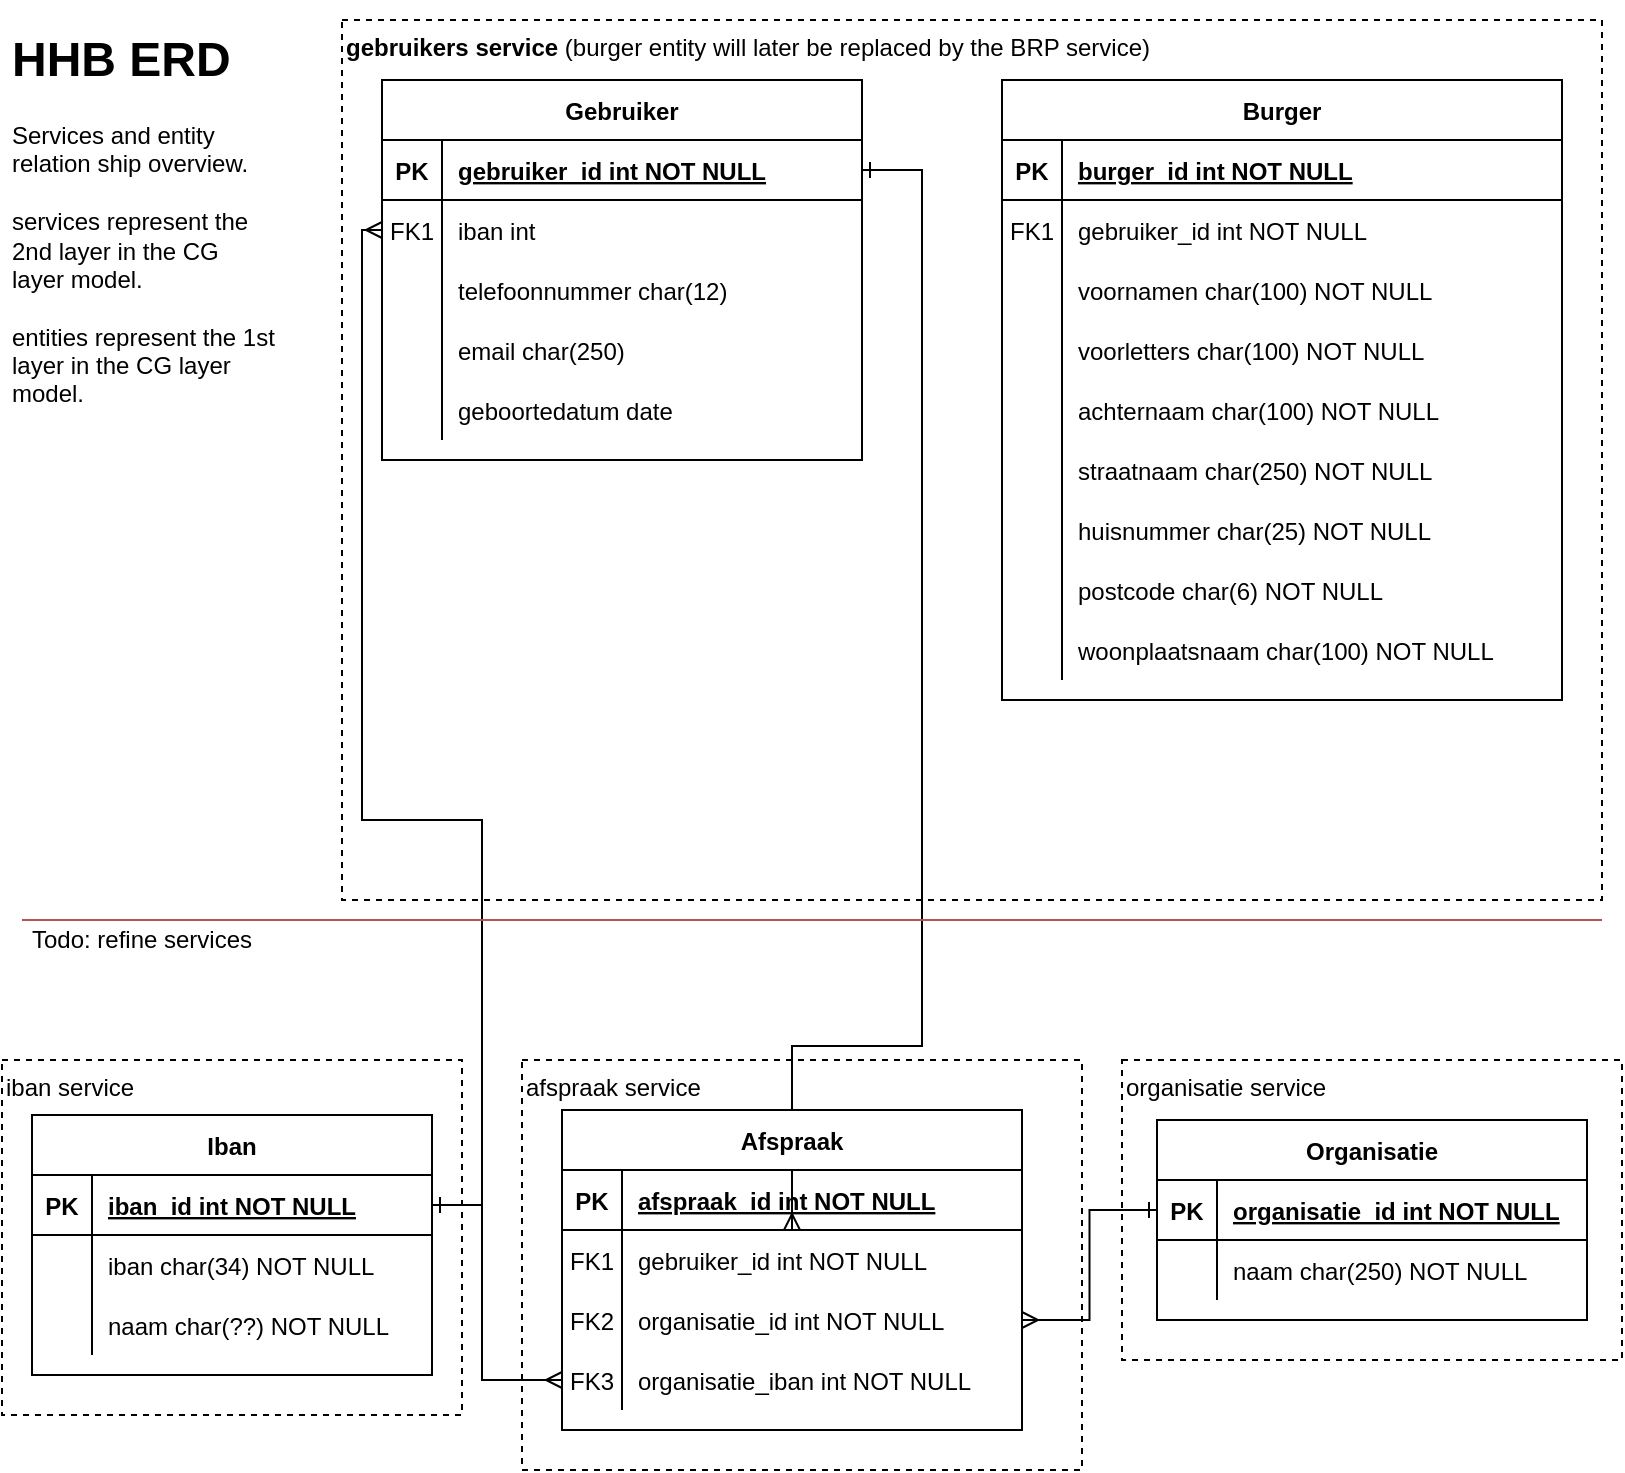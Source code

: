 <mxfile version="13.6.5">
    <diagram id="R2lEEEUBdFMjLlhIrx00" name="Page-1">
        <mxGraphModel dx="1918" dy="1572" grid="1" gridSize="10" guides="1" tooltips="1" connect="1" arrows="1" fold="1" page="1" pageScale="1" pageWidth="850" pageHeight="1100" math="0" shadow="0" extFonts="Permanent Marker^https://fonts.googleapis.com/css?family=Permanent+Marker">
            <root>
                <mxCell id="0"/>
                <mxCell id="1" parent="0"/>
                <mxCell id="XqIFykhKaimXrxazFcBB-3" value="afspraak&amp;nbsp;service" style="rounded=0;whiteSpace=wrap;html=1;align=left;fillColor=none;verticalAlign=top;dashed=1;" parent="1" vertex="1">
                    <mxGeometry x="-580" y="-560" width="280" height="205" as="geometry"/>
                </mxCell>
                <mxCell id="XqIFykhKaimXrxazFcBB-2" value="organisatie&amp;nbsp;service" style="rounded=0;whiteSpace=wrap;html=1;align=left;fillColor=none;verticalAlign=top;dashed=1;" parent="1" vertex="1">
                    <mxGeometry x="-280" y="-560" width="250" height="150" as="geometry"/>
                </mxCell>
                <mxCell id="XqIFykhKaimXrxazFcBB-1" value="&lt;b&gt;gebruikers&amp;nbsp;service &lt;/b&gt;(burger entity will later be replaced by the BRP service)" style="rounded=0;whiteSpace=wrap;html=1;align=left;fillColor=none;verticalAlign=top;dashed=1;" parent="1" vertex="1">
                    <mxGeometry x="-670" y="-1080" width="630" height="440" as="geometry"/>
                </mxCell>
                <mxCell id="RH9Z0IbQgSgg3mMqHIIC-17" style="edgeStyle=orthogonalEdgeStyle;rounded=0;orthogonalLoop=1;jettySize=auto;html=1;endArrow=ERone;endFill=0;startArrow=ERmany;startFill=0;exitX=0;exitY=0.5;exitDx=0;exitDy=0;entryX=1;entryY=0.5;entryDx=0;entryDy=0;" parent="1" source="RH9Z0IbQgSgg3mMqHIIC-14" target="RH9Z0IbQgSgg3mMqHIIC-2" edge="1">
                    <mxGeometry relative="1" as="geometry">
                        <Array as="points">
                            <mxPoint x="-660" y="-975"/>
                            <mxPoint x="-660" y="-680"/>
                            <mxPoint x="-600" y="-680"/>
                            <mxPoint x="-600" y="-487"/>
                        </Array>
                    </mxGeometry>
                </mxCell>
                <mxCell id="RH9Z0IbQgSgg3mMqHIIC-71" style="edgeStyle=orthogonalEdgeStyle;rounded=0;orthogonalLoop=1;jettySize=auto;html=1;startArrow=ERmany;startFill=0;endArrow=ERone;endFill=0;" parent="1" source="RH9Z0IbQgSgg3mMqHIIC-52" target="RH9Z0IbQgSgg3mMqHIIC-59" edge="1">
                    <mxGeometry relative="1" as="geometry"/>
                </mxCell>
                <mxCell id="RH9Z0IbQgSgg3mMqHIIC-72" style="edgeStyle=orthogonalEdgeStyle;rounded=0;orthogonalLoop=1;jettySize=auto;html=1;startArrow=ERmany;startFill=0;endArrow=ERone;endFill=0;entryX=1;entryY=0.5;entryDx=0;entryDy=0;exitX=0;exitY=0.5;exitDx=0;exitDy=0;" parent="1" source="RH9Z0IbQgSgg3mMqHIIC-55" target="RH9Z0IbQgSgg3mMqHIIC-2" edge="1">
                    <mxGeometry relative="1" as="geometry">
                        <Array as="points">
                            <mxPoint x="-600" y="-399.5"/>
                            <mxPoint x="-600" y="-487.5"/>
                        </Array>
                    </mxGeometry>
                </mxCell>
                <mxCell id="RH9Z0IbQgSgg3mMqHIIC-74" style="edgeStyle=orthogonalEdgeStyle;rounded=0;orthogonalLoop=1;jettySize=auto;html=1;startArrow=ERone;startFill=0;endArrow=ERmany;endFill=0;" parent="1" source="C-vyLk0tnHw3VtMMgP7b-24" target="RH9Z0IbQgSgg3mMqHIIC-49" edge="1">
                    <mxGeometry relative="1" as="geometry">
                        <Array as="points">
                            <mxPoint x="-380" y="-1005"/>
                            <mxPoint x="-380" y="-567"/>
                            <mxPoint x="-445" y="-567"/>
                        </Array>
                    </mxGeometry>
                </mxCell>
                <mxCell id="XqIFykhKaimXrxazFcBB-4" value="iban service" style="rounded=0;whiteSpace=wrap;html=1;align=left;fillColor=none;verticalAlign=top;dashed=1;" parent="1" vertex="1">
                    <mxGeometry x="-840" y="-560" width="230" height="177.5" as="geometry"/>
                </mxCell>
                <mxCell id="XqIFykhKaimXrxazFcBB-6" value="&lt;h1&gt;HHB ERD&lt;/h1&gt;&lt;div&gt;Services and entity relation ship overview.&lt;/div&gt;&lt;div&gt;&lt;br&gt;&lt;/div&gt;&lt;div&gt;services represent the 2nd layer in the CG layer model.&lt;/div&gt;&lt;div&gt;&lt;br&gt;&lt;/div&gt;&lt;div&gt;entities represent the 1st layer in the CG layer model.&lt;/div&gt;&lt;p&gt;&lt;br&gt;&lt;/p&gt;" style="text;html=1;strokeColor=none;fillColor=none;spacing=5;spacingTop=-20;whiteSpace=wrap;overflow=hidden;rounded=0;dashed=1;" parent="1" vertex="1">
                    <mxGeometry x="-840" y="-1080" width="140" height="210" as="geometry"/>
                </mxCell>
                <mxCell id="C-vyLk0tnHw3VtMMgP7b-2" value="Burger" style="shape=table;startSize=30;container=1;collapsible=1;childLayout=tableLayout;fixedRows=1;rowLines=0;fontStyle=1;align=center;resizeLast=1;" parent="1" vertex="1">
                    <mxGeometry x="-340" y="-1050" width="280" height="310" as="geometry"/>
                </mxCell>
                <mxCell id="C-vyLk0tnHw3VtMMgP7b-3" value="" style="shape=partialRectangle;collapsible=0;dropTarget=0;pointerEvents=0;fillColor=none;points=[[0,0.5],[1,0.5]];portConstraint=eastwest;top=0;left=0;right=0;bottom=1;" parent="C-vyLk0tnHw3VtMMgP7b-2" vertex="1">
                    <mxGeometry y="30" width="280" height="30" as="geometry"/>
                </mxCell>
                <mxCell id="C-vyLk0tnHw3VtMMgP7b-4" value="PK" style="shape=partialRectangle;overflow=hidden;connectable=0;fillColor=none;top=0;left=0;bottom=0;right=0;fontStyle=1;" parent="C-vyLk0tnHw3VtMMgP7b-3" vertex="1">
                    <mxGeometry width="30" height="30" as="geometry"/>
                </mxCell>
                <mxCell id="C-vyLk0tnHw3VtMMgP7b-5" value="burger_id int NOT NULL" style="shape=partialRectangle;overflow=hidden;connectable=0;fillColor=none;top=0;left=0;bottom=0;right=0;align=left;spacingLeft=6;fontStyle=5;" parent="C-vyLk0tnHw3VtMMgP7b-3" vertex="1">
                    <mxGeometry x="30" width="250" height="30" as="geometry"/>
                </mxCell>
                <mxCell id="7" style="shape=partialRectangle;collapsible=0;dropTarget=0;pointerEvents=0;fillColor=none;points=[[0,0.5],[1,0.5]];portConstraint=eastwest;top=0;left=0;right=0;bottom=0;" parent="C-vyLk0tnHw3VtMMgP7b-2" vertex="1">
                    <mxGeometry y="60" width="280" height="30" as="geometry"/>
                </mxCell>
                <mxCell id="8" value="FK1" style="shape=partialRectangle;overflow=hidden;connectable=0;fillColor=none;top=0;left=0;bottom=0;right=0;" parent="7" vertex="1">
                    <mxGeometry width="30" height="30" as="geometry"/>
                </mxCell>
                <mxCell id="9" value="gebruiker_id int NOT NULL" style="shape=partialRectangle;overflow=hidden;connectable=0;fillColor=none;top=0;left=0;bottom=0;right=0;align=left;spacingLeft=6;" parent="7" vertex="1">
                    <mxGeometry x="30" width="250" height="30" as="geometry"/>
                </mxCell>
                <mxCell id="RH9Z0IbQgSgg3mMqHIIC-18" style="shape=partialRectangle;collapsible=0;dropTarget=0;pointerEvents=0;fillColor=none;points=[[0,0.5],[1,0.5]];portConstraint=eastwest;top=0;left=0;right=0;bottom=0;" parent="C-vyLk0tnHw3VtMMgP7b-2" vertex="1">
                    <mxGeometry y="90" width="280" height="30" as="geometry"/>
                </mxCell>
                <mxCell id="RH9Z0IbQgSgg3mMqHIIC-19" style="shape=partialRectangle;overflow=hidden;connectable=0;fillColor=none;top=0;left=0;bottom=0;right=0;" parent="RH9Z0IbQgSgg3mMqHIIC-18" vertex="1">
                    <mxGeometry width="30" height="30" as="geometry"/>
                </mxCell>
                <mxCell id="RH9Z0IbQgSgg3mMqHIIC-20" value="voornamen char(100) NOT NULL" style="shape=partialRectangle;overflow=hidden;connectable=0;fillColor=none;top=0;left=0;bottom=0;right=0;align=left;spacingLeft=6;" parent="RH9Z0IbQgSgg3mMqHIIC-18" vertex="1">
                    <mxGeometry x="30" width="250" height="30" as="geometry"/>
                </mxCell>
                <mxCell id="XqIFykhKaimXrxazFcBB-24" style="shape=partialRectangle;collapsible=0;dropTarget=0;pointerEvents=0;fillColor=none;points=[[0,0.5],[1,0.5]];portConstraint=eastwest;top=0;left=0;right=0;bottom=0;" parent="C-vyLk0tnHw3VtMMgP7b-2" vertex="1">
                    <mxGeometry y="120" width="280" height="30" as="geometry"/>
                </mxCell>
                <mxCell id="XqIFykhKaimXrxazFcBB-25" style="shape=partialRectangle;overflow=hidden;connectable=0;fillColor=none;top=0;left=0;bottom=0;right=0;" parent="XqIFykhKaimXrxazFcBB-24" vertex="1">
                    <mxGeometry width="30" height="30" as="geometry"/>
                </mxCell>
                <mxCell id="XqIFykhKaimXrxazFcBB-26" value="voorletters char(100) NOT NULL" style="shape=partialRectangle;overflow=hidden;connectable=0;fillColor=none;top=0;left=0;bottom=0;right=0;align=left;spacingLeft=6;" parent="XqIFykhKaimXrxazFcBB-24" vertex="1">
                    <mxGeometry x="30" width="250" height="30" as="geometry"/>
                </mxCell>
                <mxCell id="XqIFykhKaimXrxazFcBB-27" style="shape=partialRectangle;collapsible=0;dropTarget=0;pointerEvents=0;fillColor=none;points=[[0,0.5],[1,0.5]];portConstraint=eastwest;top=0;left=0;right=0;bottom=0;" parent="C-vyLk0tnHw3VtMMgP7b-2" vertex="1">
                    <mxGeometry y="150" width="280" height="30" as="geometry"/>
                </mxCell>
                <mxCell id="XqIFykhKaimXrxazFcBB-28" style="shape=partialRectangle;overflow=hidden;connectable=0;fillColor=none;top=0;left=0;bottom=0;right=0;" parent="XqIFykhKaimXrxazFcBB-27" vertex="1">
                    <mxGeometry width="30" height="30" as="geometry"/>
                </mxCell>
                <mxCell id="XqIFykhKaimXrxazFcBB-29" value="achternaam char(100) NOT NULL" style="shape=partialRectangle;overflow=hidden;connectable=0;fillColor=none;top=0;left=0;bottom=0;right=0;align=left;spacingLeft=6;" parent="XqIFykhKaimXrxazFcBB-27" vertex="1">
                    <mxGeometry x="30" width="250" height="30" as="geometry"/>
                </mxCell>
                <mxCell id="RH9Z0IbQgSgg3mMqHIIC-24" style="shape=partialRectangle;collapsible=0;dropTarget=0;pointerEvents=0;fillColor=none;points=[[0,0.5],[1,0.5]];portConstraint=eastwest;top=0;left=0;right=0;bottom=0;" parent="C-vyLk0tnHw3VtMMgP7b-2" vertex="1">
                    <mxGeometry y="180" width="280" height="30" as="geometry"/>
                </mxCell>
                <mxCell id="RH9Z0IbQgSgg3mMqHIIC-25" value="" style="shape=partialRectangle;overflow=hidden;connectable=0;fillColor=none;top=0;left=0;bottom=0;right=0;" parent="RH9Z0IbQgSgg3mMqHIIC-24" vertex="1">
                    <mxGeometry width="30" height="30" as="geometry"/>
                </mxCell>
                <mxCell id="RH9Z0IbQgSgg3mMqHIIC-26" value="straatnaam char(250) NOT NULL" style="shape=partialRectangle;overflow=hidden;connectable=0;fillColor=none;top=0;left=0;bottom=0;right=0;align=left;spacingLeft=6;" parent="RH9Z0IbQgSgg3mMqHIIC-24" vertex="1">
                    <mxGeometry x="30" width="250" height="30" as="geometry"/>
                </mxCell>
                <mxCell id="XqIFykhKaimXrxazFcBB-30" style="shape=partialRectangle;collapsible=0;dropTarget=0;pointerEvents=0;fillColor=none;points=[[0,0.5],[1,0.5]];portConstraint=eastwest;top=0;left=0;right=0;bottom=0;" parent="C-vyLk0tnHw3VtMMgP7b-2" vertex="1">
                    <mxGeometry y="210" width="280" height="30" as="geometry"/>
                </mxCell>
                <mxCell id="XqIFykhKaimXrxazFcBB-31" style="shape=partialRectangle;overflow=hidden;connectable=0;fillColor=none;top=0;left=0;bottom=0;right=0;" parent="XqIFykhKaimXrxazFcBB-30" vertex="1">
                    <mxGeometry width="30" height="30" as="geometry"/>
                </mxCell>
                <mxCell id="XqIFykhKaimXrxazFcBB-32" value="huisnummer char(25) NOT NULL" style="shape=partialRectangle;overflow=hidden;connectable=0;fillColor=none;top=0;left=0;bottom=0;right=0;align=left;spacingLeft=6;" parent="XqIFykhKaimXrxazFcBB-30" vertex="1">
                    <mxGeometry x="30" width="250" height="30" as="geometry"/>
                </mxCell>
                <mxCell id="RH9Z0IbQgSgg3mMqHIIC-27" style="shape=partialRectangle;collapsible=0;dropTarget=0;pointerEvents=0;fillColor=none;points=[[0,0.5],[1,0.5]];portConstraint=eastwest;top=0;left=0;right=0;bottom=0;" parent="C-vyLk0tnHw3VtMMgP7b-2" vertex="1">
                    <mxGeometry y="240" width="280" height="30" as="geometry"/>
                </mxCell>
                <mxCell id="RH9Z0IbQgSgg3mMqHIIC-28" style="shape=partialRectangle;overflow=hidden;connectable=0;fillColor=none;top=0;left=0;bottom=0;right=0;" parent="RH9Z0IbQgSgg3mMqHIIC-27" vertex="1">
                    <mxGeometry width="30" height="30" as="geometry"/>
                </mxCell>
                <mxCell id="RH9Z0IbQgSgg3mMqHIIC-29" value="postcode char(6) NOT NULL" style="shape=partialRectangle;overflow=hidden;connectable=0;fillColor=none;top=0;left=0;bottom=0;right=0;align=left;spacingLeft=6;" parent="RH9Z0IbQgSgg3mMqHIIC-27" vertex="1">
                    <mxGeometry x="30" width="250" height="30" as="geometry"/>
                </mxCell>
                <mxCell id="RH9Z0IbQgSgg3mMqHIIC-30" style="shape=partialRectangle;collapsible=0;dropTarget=0;pointerEvents=0;fillColor=none;points=[[0,0.5],[1,0.5]];portConstraint=eastwest;top=0;left=0;right=0;bottom=0;" parent="C-vyLk0tnHw3VtMMgP7b-2" vertex="1">
                    <mxGeometry y="270" width="280" height="30" as="geometry"/>
                </mxCell>
                <mxCell id="RH9Z0IbQgSgg3mMqHIIC-31" style="shape=partialRectangle;overflow=hidden;connectable=0;fillColor=none;top=0;left=0;bottom=0;right=0;" parent="RH9Z0IbQgSgg3mMqHIIC-30" vertex="1">
                    <mxGeometry width="30" height="30" as="geometry"/>
                </mxCell>
                <mxCell id="RH9Z0IbQgSgg3mMqHIIC-32" value="woonplaatsnaam char(100) NOT NULL" style="shape=partialRectangle;overflow=hidden;connectable=0;fillColor=none;top=0;left=0;bottom=0;right=0;align=left;spacingLeft=6;" parent="RH9Z0IbQgSgg3mMqHIIC-30" vertex="1">
                    <mxGeometry x="30" width="250" height="30" as="geometry"/>
                </mxCell>
                <mxCell id="C-vyLk0tnHw3VtMMgP7b-23" value="Gebruiker" style="shape=table;startSize=30;container=1;collapsible=1;childLayout=tableLayout;fixedRows=1;rowLines=0;fontStyle=1;align=center;resizeLast=1;" parent="1" vertex="1">
                    <mxGeometry x="-650" y="-1050" width="240" height="190" as="geometry">
                        <mxRectangle x="120" y="150" width="90" height="30" as="alternateBounds"/>
                    </mxGeometry>
                </mxCell>
                <mxCell id="C-vyLk0tnHw3VtMMgP7b-24" value="" style="shape=partialRectangle;collapsible=0;dropTarget=0;pointerEvents=0;fillColor=none;points=[[0,0.5],[1,0.5]];portConstraint=eastwest;top=0;left=0;right=0;bottom=1;" parent="C-vyLk0tnHw3VtMMgP7b-23" vertex="1">
                    <mxGeometry y="30" width="240" height="30" as="geometry"/>
                </mxCell>
                <mxCell id="C-vyLk0tnHw3VtMMgP7b-25" value="PK" style="shape=partialRectangle;overflow=hidden;connectable=0;fillColor=none;top=0;left=0;bottom=0;right=0;fontStyle=1;" parent="C-vyLk0tnHw3VtMMgP7b-24" vertex="1">
                    <mxGeometry width="30" height="30" as="geometry"/>
                </mxCell>
                <mxCell id="C-vyLk0tnHw3VtMMgP7b-26" value="gebruiker_id int NOT NULL " style="shape=partialRectangle;overflow=hidden;connectable=0;fillColor=none;top=0;left=0;bottom=0;right=0;align=left;spacingLeft=6;fontStyle=5;" parent="C-vyLk0tnHw3VtMMgP7b-24" vertex="1">
                    <mxGeometry x="30" width="210" height="30" as="geometry"/>
                </mxCell>
                <mxCell id="RH9Z0IbQgSgg3mMqHIIC-14" style="shape=partialRectangle;collapsible=0;dropTarget=0;pointerEvents=0;fillColor=none;points=[[0,0.5],[1,0.5]];portConstraint=eastwest;top=0;left=0;right=0;bottom=0;" parent="C-vyLk0tnHw3VtMMgP7b-23" vertex="1">
                    <mxGeometry y="60" width="240" height="30" as="geometry"/>
                </mxCell>
                <mxCell id="RH9Z0IbQgSgg3mMqHIIC-15" value="FK1" style="shape=partialRectangle;overflow=hidden;connectable=0;fillColor=none;top=0;left=0;bottom=0;right=0;" parent="RH9Z0IbQgSgg3mMqHIIC-14" vertex="1">
                    <mxGeometry width="30" height="30" as="geometry"/>
                </mxCell>
                <mxCell id="RH9Z0IbQgSgg3mMqHIIC-16" value="iban int" style="shape=partialRectangle;overflow=hidden;connectable=0;fillColor=none;top=0;left=0;bottom=0;right=0;align=left;spacingLeft=6;" parent="RH9Z0IbQgSgg3mMqHIIC-14" vertex="1">
                    <mxGeometry x="30" width="210" height="30" as="geometry"/>
                </mxCell>
                <mxCell id="XqIFykhKaimXrxazFcBB-10" style="shape=partialRectangle;collapsible=0;dropTarget=0;pointerEvents=0;fillColor=none;points=[[0,0.5],[1,0.5]];portConstraint=eastwest;top=0;left=0;right=0;bottom=0;" parent="C-vyLk0tnHw3VtMMgP7b-23" vertex="1">
                    <mxGeometry y="90" width="240" height="30" as="geometry"/>
                </mxCell>
                <mxCell id="XqIFykhKaimXrxazFcBB-11" style="shape=partialRectangle;overflow=hidden;connectable=0;fillColor=none;top=0;left=0;bottom=0;right=0;" parent="XqIFykhKaimXrxazFcBB-10" vertex="1">
                    <mxGeometry width="30" height="30" as="geometry"/>
                </mxCell>
                <mxCell id="XqIFykhKaimXrxazFcBB-12" value="telefoonnummer char(12)" style="shape=partialRectangle;overflow=hidden;connectable=0;fillColor=none;top=0;left=0;bottom=0;right=0;align=left;spacingLeft=6;" parent="XqIFykhKaimXrxazFcBB-10" vertex="1">
                    <mxGeometry x="30" width="210" height="30" as="geometry"/>
                </mxCell>
                <mxCell id="XqIFykhKaimXrxazFcBB-13" style="shape=partialRectangle;collapsible=0;dropTarget=0;pointerEvents=0;fillColor=none;points=[[0,0.5],[1,0.5]];portConstraint=eastwest;top=0;left=0;right=0;bottom=0;" parent="C-vyLk0tnHw3VtMMgP7b-23" vertex="1">
                    <mxGeometry y="120" width="240" height="30" as="geometry"/>
                </mxCell>
                <mxCell id="XqIFykhKaimXrxazFcBB-14" style="shape=partialRectangle;overflow=hidden;connectable=0;fillColor=none;top=0;left=0;bottom=0;right=0;" parent="XqIFykhKaimXrxazFcBB-13" vertex="1">
                    <mxGeometry width="30" height="30" as="geometry"/>
                </mxCell>
                <mxCell id="XqIFykhKaimXrxazFcBB-15" value="email char(250)" style="shape=partialRectangle;overflow=hidden;connectable=0;fillColor=none;top=0;left=0;bottom=0;right=0;align=left;spacingLeft=6;" parent="XqIFykhKaimXrxazFcBB-13" vertex="1">
                    <mxGeometry x="30" width="210" height="30" as="geometry"/>
                </mxCell>
                <mxCell id="XqIFykhKaimXrxazFcBB-21" style="shape=partialRectangle;collapsible=0;dropTarget=0;pointerEvents=0;fillColor=none;points=[[0,0.5],[1,0.5]];portConstraint=eastwest;top=0;left=0;right=0;bottom=0;" parent="C-vyLk0tnHw3VtMMgP7b-23" vertex="1">
                    <mxGeometry y="150" width="240" height="30" as="geometry"/>
                </mxCell>
                <mxCell id="XqIFykhKaimXrxazFcBB-22" style="shape=partialRectangle;overflow=hidden;connectable=0;fillColor=none;top=0;left=0;bottom=0;right=0;" parent="XqIFykhKaimXrxazFcBB-21" vertex="1">
                    <mxGeometry width="30" height="30" as="geometry"/>
                </mxCell>
                <mxCell id="XqIFykhKaimXrxazFcBB-23" value="geboortedatum date" style="shape=partialRectangle;overflow=hidden;connectable=0;fillColor=none;top=0;left=0;bottom=0;right=0;align=left;spacingLeft=6;" parent="XqIFykhKaimXrxazFcBB-21" vertex="1">
                    <mxGeometry x="30" width="210" height="30" as="geometry"/>
                </mxCell>
                <mxCell id="RH9Z0IbQgSgg3mMqHIIC-1" value="Iban" style="shape=table;startSize=30;container=1;collapsible=1;childLayout=tableLayout;fixedRows=1;rowLines=0;fontStyle=1;align=center;resizeLast=1;" parent="1" vertex="1">
                    <mxGeometry x="-825" y="-532.5" width="200" height="130" as="geometry"/>
                </mxCell>
                <mxCell id="RH9Z0IbQgSgg3mMqHIIC-2" value="" style="shape=partialRectangle;collapsible=0;dropTarget=0;pointerEvents=0;fillColor=none;top=0;left=0;bottom=1;right=0;points=[[0,0.5],[1,0.5]];portConstraint=eastwest;" parent="RH9Z0IbQgSgg3mMqHIIC-1" vertex="1">
                    <mxGeometry y="30" width="200" height="30" as="geometry"/>
                </mxCell>
                <mxCell id="RH9Z0IbQgSgg3mMqHIIC-3" value="PK" style="shape=partialRectangle;connectable=0;fillColor=none;top=0;left=0;bottom=0;right=0;fontStyle=1;overflow=hidden;" parent="RH9Z0IbQgSgg3mMqHIIC-2" vertex="1">
                    <mxGeometry width="30" height="30" as="geometry"/>
                </mxCell>
                <mxCell id="RH9Z0IbQgSgg3mMqHIIC-4" value="iban_id int NOT NULL" style="shape=partialRectangle;connectable=0;fillColor=none;top=0;left=0;bottom=0;right=0;align=left;spacingLeft=6;fontStyle=5;overflow=hidden;" parent="RH9Z0IbQgSgg3mMqHIIC-2" vertex="1">
                    <mxGeometry x="30" width="170" height="30" as="geometry"/>
                </mxCell>
                <mxCell id="RH9Z0IbQgSgg3mMqHIIC-5" value="" style="shape=partialRectangle;collapsible=0;dropTarget=0;pointerEvents=0;fillColor=none;top=0;left=0;bottom=0;right=0;points=[[0,0.5],[1,0.5]];portConstraint=eastwest;" parent="RH9Z0IbQgSgg3mMqHIIC-1" vertex="1">
                    <mxGeometry y="60" width="200" height="30" as="geometry"/>
                </mxCell>
                <mxCell id="RH9Z0IbQgSgg3mMqHIIC-6" value="" style="shape=partialRectangle;connectable=0;fillColor=none;top=0;left=0;bottom=0;right=0;editable=1;overflow=hidden;" parent="RH9Z0IbQgSgg3mMqHIIC-5" vertex="1">
                    <mxGeometry width="30" height="30" as="geometry"/>
                </mxCell>
                <mxCell id="RH9Z0IbQgSgg3mMqHIIC-7" value="iban char(34) NOT NULL" style="shape=partialRectangle;connectable=0;fillColor=none;top=0;left=0;bottom=0;right=0;align=left;spacingLeft=6;overflow=hidden;" parent="RH9Z0IbQgSgg3mMqHIIC-5" vertex="1">
                    <mxGeometry x="30" width="170" height="30" as="geometry"/>
                </mxCell>
                <mxCell id="RH9Z0IbQgSgg3mMqHIIC-8" value="" style="shape=partialRectangle;collapsible=0;dropTarget=0;pointerEvents=0;fillColor=none;top=0;left=0;bottom=0;right=0;points=[[0,0.5],[1,0.5]];portConstraint=eastwest;" parent="RH9Z0IbQgSgg3mMqHIIC-1" vertex="1">
                    <mxGeometry y="90" width="200" height="30" as="geometry"/>
                </mxCell>
                <mxCell id="RH9Z0IbQgSgg3mMqHIIC-9" value="" style="shape=partialRectangle;connectable=0;fillColor=none;top=0;left=0;bottom=0;right=0;editable=1;overflow=hidden;" parent="RH9Z0IbQgSgg3mMqHIIC-8" vertex="1">
                    <mxGeometry width="30" height="30" as="geometry"/>
                </mxCell>
                <mxCell id="RH9Z0IbQgSgg3mMqHIIC-10" value="naam char(??) NOT NULL" style="shape=partialRectangle;connectable=0;fillColor=none;top=0;left=0;bottom=0;right=0;align=left;spacingLeft=6;overflow=hidden;" parent="RH9Z0IbQgSgg3mMqHIIC-8" vertex="1">
                    <mxGeometry x="30" width="170" height="30" as="geometry"/>
                </mxCell>
                <mxCell id="RH9Z0IbQgSgg3mMqHIIC-45" value="Afspraak" style="shape=table;startSize=30;container=1;collapsible=1;childLayout=tableLayout;fixedRows=1;rowLines=0;fontStyle=1;align=center;resizeLast=1;" parent="1" vertex="1">
                    <mxGeometry x="-560" y="-535" width="230" height="160" as="geometry"/>
                </mxCell>
                <mxCell id="RH9Z0IbQgSgg3mMqHIIC-46" value="" style="shape=partialRectangle;collapsible=0;dropTarget=0;pointerEvents=0;fillColor=none;top=0;left=0;bottom=1;right=0;points=[[0,0.5],[1,0.5]];portConstraint=eastwest;" parent="RH9Z0IbQgSgg3mMqHIIC-45" vertex="1">
                    <mxGeometry y="30" width="230" height="30" as="geometry"/>
                </mxCell>
                <mxCell id="RH9Z0IbQgSgg3mMqHIIC-47" value="PK" style="shape=partialRectangle;connectable=0;fillColor=none;top=0;left=0;bottom=0;right=0;fontStyle=1;overflow=hidden;" parent="RH9Z0IbQgSgg3mMqHIIC-46" vertex="1">
                    <mxGeometry width="30" height="30" as="geometry"/>
                </mxCell>
                <mxCell id="RH9Z0IbQgSgg3mMqHIIC-48" value="afspraak_id int NOT NULL" style="shape=partialRectangle;connectable=0;fillColor=none;top=0;left=0;bottom=0;right=0;align=left;spacingLeft=6;fontStyle=5;overflow=hidden;" parent="RH9Z0IbQgSgg3mMqHIIC-46" vertex="1">
                    <mxGeometry x="30" width="200" height="30" as="geometry"/>
                </mxCell>
                <mxCell id="RH9Z0IbQgSgg3mMqHIIC-49" value="" style="shape=partialRectangle;collapsible=0;dropTarget=0;pointerEvents=0;fillColor=none;top=0;left=0;bottom=0;right=0;points=[[0,0.5],[1,0.5]];portConstraint=eastwest;" parent="RH9Z0IbQgSgg3mMqHIIC-45" vertex="1">
                    <mxGeometry y="60" width="230" height="30" as="geometry"/>
                </mxCell>
                <mxCell id="RH9Z0IbQgSgg3mMqHIIC-50" value="FK1" style="shape=partialRectangle;connectable=0;fillColor=none;top=0;left=0;bottom=0;right=0;editable=1;overflow=hidden;" parent="RH9Z0IbQgSgg3mMqHIIC-49" vertex="1">
                    <mxGeometry width="30" height="30" as="geometry"/>
                </mxCell>
                <mxCell id="RH9Z0IbQgSgg3mMqHIIC-51" value="gebruiker_id int NOT NULL" style="shape=partialRectangle;connectable=0;fillColor=none;top=0;left=0;bottom=0;right=0;align=left;spacingLeft=6;overflow=hidden;" parent="RH9Z0IbQgSgg3mMqHIIC-49" vertex="1">
                    <mxGeometry x="30" width="200" height="30" as="geometry"/>
                </mxCell>
                <mxCell id="RH9Z0IbQgSgg3mMqHIIC-52" value="" style="shape=partialRectangle;collapsible=0;dropTarget=0;pointerEvents=0;fillColor=none;top=0;left=0;bottom=0;right=0;points=[[0,0.5],[1,0.5]];portConstraint=eastwest;" parent="RH9Z0IbQgSgg3mMqHIIC-45" vertex="1">
                    <mxGeometry y="90" width="230" height="30" as="geometry"/>
                </mxCell>
                <mxCell id="RH9Z0IbQgSgg3mMqHIIC-53" value="FK2" style="shape=partialRectangle;connectable=0;fillColor=none;top=0;left=0;bottom=0;right=0;editable=1;overflow=hidden;" parent="RH9Z0IbQgSgg3mMqHIIC-52" vertex="1">
                    <mxGeometry width="30" height="30" as="geometry"/>
                </mxCell>
                <mxCell id="RH9Z0IbQgSgg3mMqHIIC-54" value="organisatie_id int NOT NULL" style="shape=partialRectangle;connectable=0;fillColor=none;top=0;left=0;bottom=0;right=0;align=left;spacingLeft=6;overflow=hidden;" parent="RH9Z0IbQgSgg3mMqHIIC-52" vertex="1">
                    <mxGeometry x="30" width="200" height="30" as="geometry"/>
                </mxCell>
                <mxCell id="RH9Z0IbQgSgg3mMqHIIC-55" value="" style="shape=partialRectangle;collapsible=0;dropTarget=0;pointerEvents=0;fillColor=none;top=0;left=0;bottom=0;right=0;points=[[0,0.5],[1,0.5]];portConstraint=eastwest;" parent="RH9Z0IbQgSgg3mMqHIIC-45" vertex="1">
                    <mxGeometry y="120" width="230" height="30" as="geometry"/>
                </mxCell>
                <mxCell id="RH9Z0IbQgSgg3mMqHIIC-56" value="FK3" style="shape=partialRectangle;connectable=0;fillColor=none;top=0;left=0;bottom=0;right=0;editable=1;overflow=hidden;" parent="RH9Z0IbQgSgg3mMqHIIC-55" vertex="1">
                    <mxGeometry width="30" height="30" as="geometry"/>
                </mxCell>
                <mxCell id="RH9Z0IbQgSgg3mMqHIIC-57" value="organisatie_iban int NOT NULL" style="shape=partialRectangle;connectable=0;fillColor=none;top=0;left=0;bottom=0;right=0;align=left;spacingLeft=6;overflow=hidden;" parent="RH9Z0IbQgSgg3mMqHIIC-55" vertex="1">
                    <mxGeometry x="30" width="200" height="30" as="geometry"/>
                </mxCell>
                <mxCell id="RH9Z0IbQgSgg3mMqHIIC-58" value="Organisatie" style="shape=table;startSize=30;container=1;collapsible=1;childLayout=tableLayout;fixedRows=1;rowLines=0;fontStyle=1;align=center;resizeLast=1;" parent="1" vertex="1">
                    <mxGeometry x="-262.5" y="-530" width="215" height="100" as="geometry"/>
                </mxCell>
                <mxCell id="RH9Z0IbQgSgg3mMqHIIC-59" value="" style="shape=partialRectangle;collapsible=0;dropTarget=0;pointerEvents=0;fillColor=none;top=0;left=0;bottom=1;right=0;points=[[0,0.5],[1,0.5]];portConstraint=eastwest;" parent="RH9Z0IbQgSgg3mMqHIIC-58" vertex="1">
                    <mxGeometry y="30" width="215" height="30" as="geometry"/>
                </mxCell>
                <mxCell id="RH9Z0IbQgSgg3mMqHIIC-60" value="PK" style="shape=partialRectangle;connectable=0;fillColor=none;top=0;left=0;bottom=0;right=0;fontStyle=1;overflow=hidden;" parent="RH9Z0IbQgSgg3mMqHIIC-59" vertex="1">
                    <mxGeometry width="30" height="30" as="geometry"/>
                </mxCell>
                <mxCell id="RH9Z0IbQgSgg3mMqHIIC-61" value="organisatie_id int NOT NULL" style="shape=partialRectangle;connectable=0;fillColor=none;top=0;left=0;bottom=0;right=0;align=left;spacingLeft=6;fontStyle=5;overflow=hidden;" parent="RH9Z0IbQgSgg3mMqHIIC-59" vertex="1">
                    <mxGeometry x="30" width="185" height="30" as="geometry"/>
                </mxCell>
                <mxCell id="RH9Z0IbQgSgg3mMqHIIC-62" value="" style="shape=partialRectangle;collapsible=0;dropTarget=0;pointerEvents=0;fillColor=none;top=0;left=0;bottom=0;right=0;points=[[0,0.5],[1,0.5]];portConstraint=eastwest;" parent="RH9Z0IbQgSgg3mMqHIIC-58" vertex="1">
                    <mxGeometry y="60" width="215" height="30" as="geometry"/>
                </mxCell>
                <mxCell id="RH9Z0IbQgSgg3mMqHIIC-63" value="" style="shape=partialRectangle;connectable=0;fillColor=none;top=0;left=0;bottom=0;right=0;editable=1;overflow=hidden;" parent="RH9Z0IbQgSgg3mMqHIIC-62" vertex="1">
                    <mxGeometry width="30" height="30" as="geometry"/>
                </mxCell>
                <mxCell id="RH9Z0IbQgSgg3mMqHIIC-64" value="naam char(250) NOT NULL" style="shape=partialRectangle;connectable=0;fillColor=none;top=0;left=0;bottom=0;right=0;align=left;spacingLeft=6;overflow=hidden;" parent="RH9Z0IbQgSgg3mMqHIIC-62" vertex="1">
                    <mxGeometry x="30" width="185" height="30" as="geometry"/>
                </mxCell>
                <mxCell id="XqIFykhKaimXrxazFcBB-16" value="" style="endArrow=none;html=1;fillColor=#f8cecc;strokeColor=#b85450;" parent="1" edge="1">
                    <mxGeometry width="50" height="50" relative="1" as="geometry">
                        <mxPoint x="-830" y="-630" as="sourcePoint"/>
                        <mxPoint x="-40" y="-630" as="targetPoint"/>
                    </mxGeometry>
                </mxCell>
                <mxCell id="XqIFykhKaimXrxazFcBB-17" value="Todo: refine services" style="text;html=1;strokeColor=none;fillColor=none;align=center;verticalAlign=middle;whiteSpace=wrap;rounded=0;dashed=1;" parent="1" vertex="1">
                    <mxGeometry x="-830" y="-630" width="120" height="20" as="geometry"/>
                </mxCell>
            </root>
        </mxGraphModel>
    </diagram>
</mxfile>
